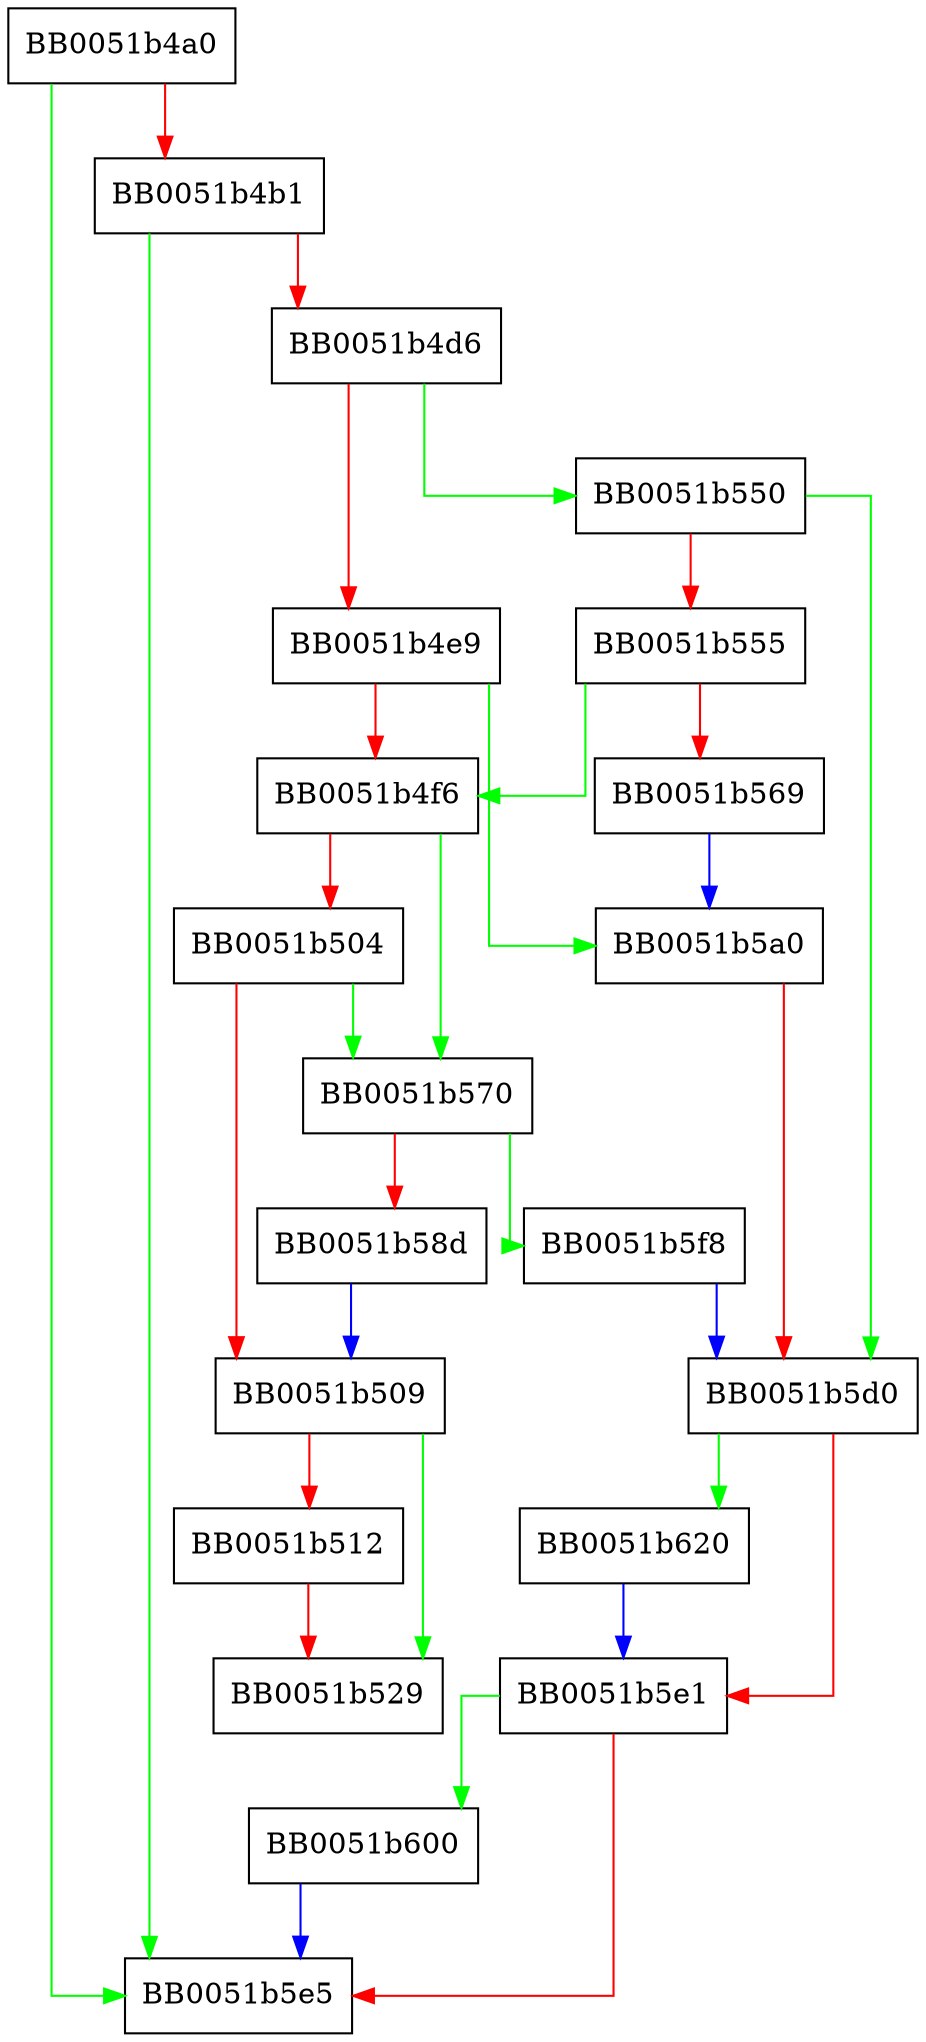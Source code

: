 digraph ASN1_STRING_dup {
  node [shape="box"];
  graph [splines=ortho];
  BB0051b4a0 -> BB0051b5e5 [color="green"];
  BB0051b4a0 -> BB0051b4b1 [color="red"];
  BB0051b4b1 -> BB0051b5e5 [color="green"];
  BB0051b4b1 -> BB0051b4d6 [color="red"];
  BB0051b4d6 -> BB0051b550 [color="green"];
  BB0051b4d6 -> BB0051b4e9 [color="red"];
  BB0051b4e9 -> BB0051b5a0 [color="green"];
  BB0051b4e9 -> BB0051b4f6 [color="red"];
  BB0051b4f6 -> BB0051b570 [color="green"];
  BB0051b4f6 -> BB0051b504 [color="red"];
  BB0051b504 -> BB0051b570 [color="green"];
  BB0051b504 -> BB0051b509 [color="red"];
  BB0051b509 -> BB0051b529 [color="green"];
  BB0051b509 -> BB0051b512 [color="red"];
  BB0051b512 -> BB0051b529 [color="red"];
  BB0051b550 -> BB0051b5d0 [color="green"];
  BB0051b550 -> BB0051b555 [color="red"];
  BB0051b555 -> BB0051b4f6 [color="green"];
  BB0051b555 -> BB0051b569 [color="red"];
  BB0051b569 -> BB0051b5a0 [color="blue"];
  BB0051b570 -> BB0051b5f8 [color="green"];
  BB0051b570 -> BB0051b58d [color="red"];
  BB0051b58d -> BB0051b509 [color="blue"];
  BB0051b5a0 -> BB0051b5d0 [color="red"];
  BB0051b5d0 -> BB0051b620 [color="green"];
  BB0051b5d0 -> BB0051b5e1 [color="red"];
  BB0051b5e1 -> BB0051b600 [color="green"];
  BB0051b5e1 -> BB0051b5e5 [color="red"];
  BB0051b5f8 -> BB0051b5d0 [color="blue"];
  BB0051b600 -> BB0051b5e5 [color="blue"];
  BB0051b620 -> BB0051b5e1 [color="blue"];
}